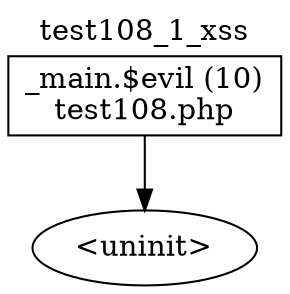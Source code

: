 digraph cfg {
  label="test108_1_xss";
  labelloc=t;
  n1 [shape=box, label="_main.$evil (10)\ntest108.php"];
  n2 [shape=ellipse, label="<uninit>"];
  n1 -> n2;
}
